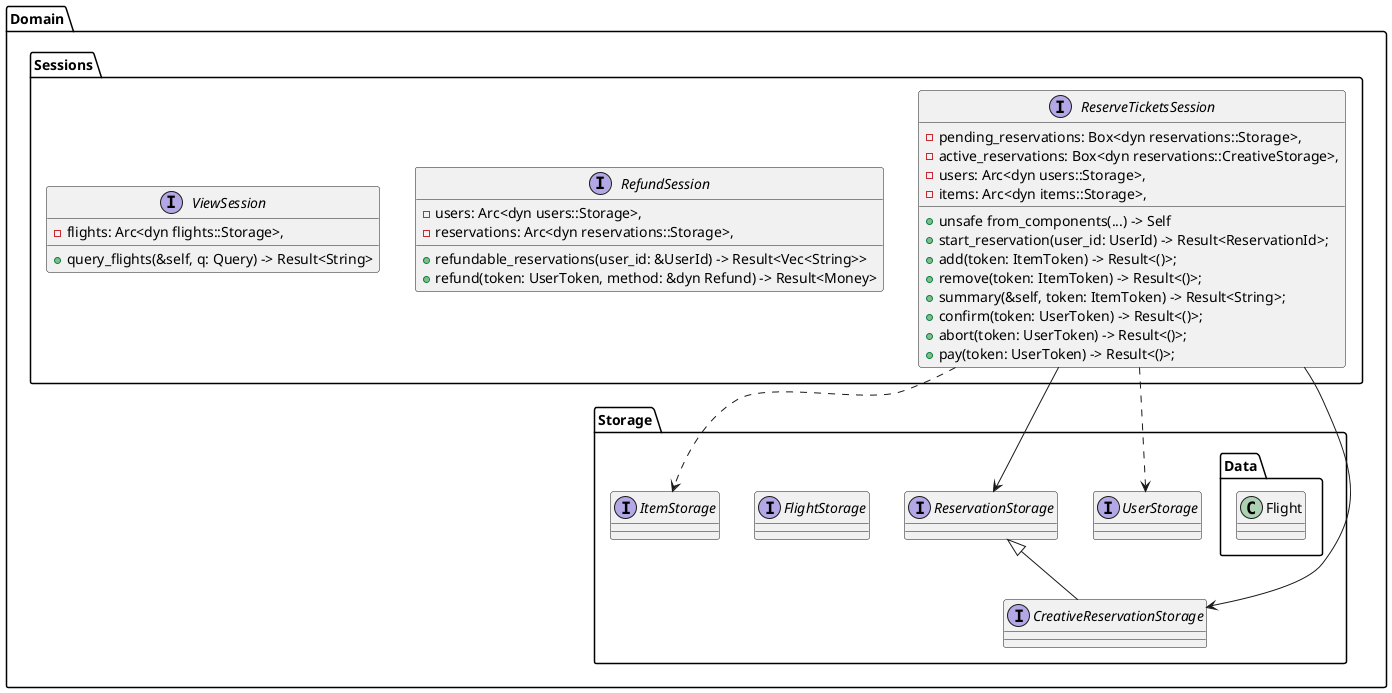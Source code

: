 @startuml

package Domain {
    package Sessions {
        interface ReserveTicketsSession {
            -pending_reservations: Box<dyn reservations::Storage>,
            -active_reservations: Box<dyn reservations::CreativeStorage>,
            -users: Arc<dyn users::Storage>,
            -items: Arc<dyn items::Storage>,
            +unsafe from_components(...) -> Self
            +start_reservation(user_id: UserId) -> Result<ReservationId>;
            +add(token: ItemToken) -> Result<()>;
            +remove(token: ItemToken) -> Result<()>;
            +summary(&self, token: ItemToken) -> Result<String>;
            +confirm(token: UserToken) -> Result<()>;
            +abort(token: UserToken) -> Result<()>;
            +pay(token: UserToken) -> Result<()>;
        }
        
        interface RefundSession {
            -users: Arc<dyn users::Storage>,
            -reservations: Arc<dyn reservations::Storage>,
            +refundable_reservations(user_id: &UserId) -> Result<Vec<String>>
            +refund(token: UserToken, method: &dyn Refund) -> Result<Money>
        }

        interface ViewSession {
            -flights: Arc<dyn flights::Storage>,
            +query_flights(&self, q: Query) -> Result<String>
        }
    }

    package Storage {
        interface UserStorage {

        }


        interface ReservationStorage
        interface CreativeReservationStorage
        interface FlightStorage
        interface ItemStorage


        package Data {
            class Flight
        }

        ReservationStorage <|-- CreativeReservationStorage
    }


    ReserveTicketsSession --> ReservationStorage
    ReserveTicketsSession --> CreativeReservationStorage
    ReserveTicketsSession ..> UserStorage
    ReserveTicketsSession ..> ItemStorage

}

@enduml